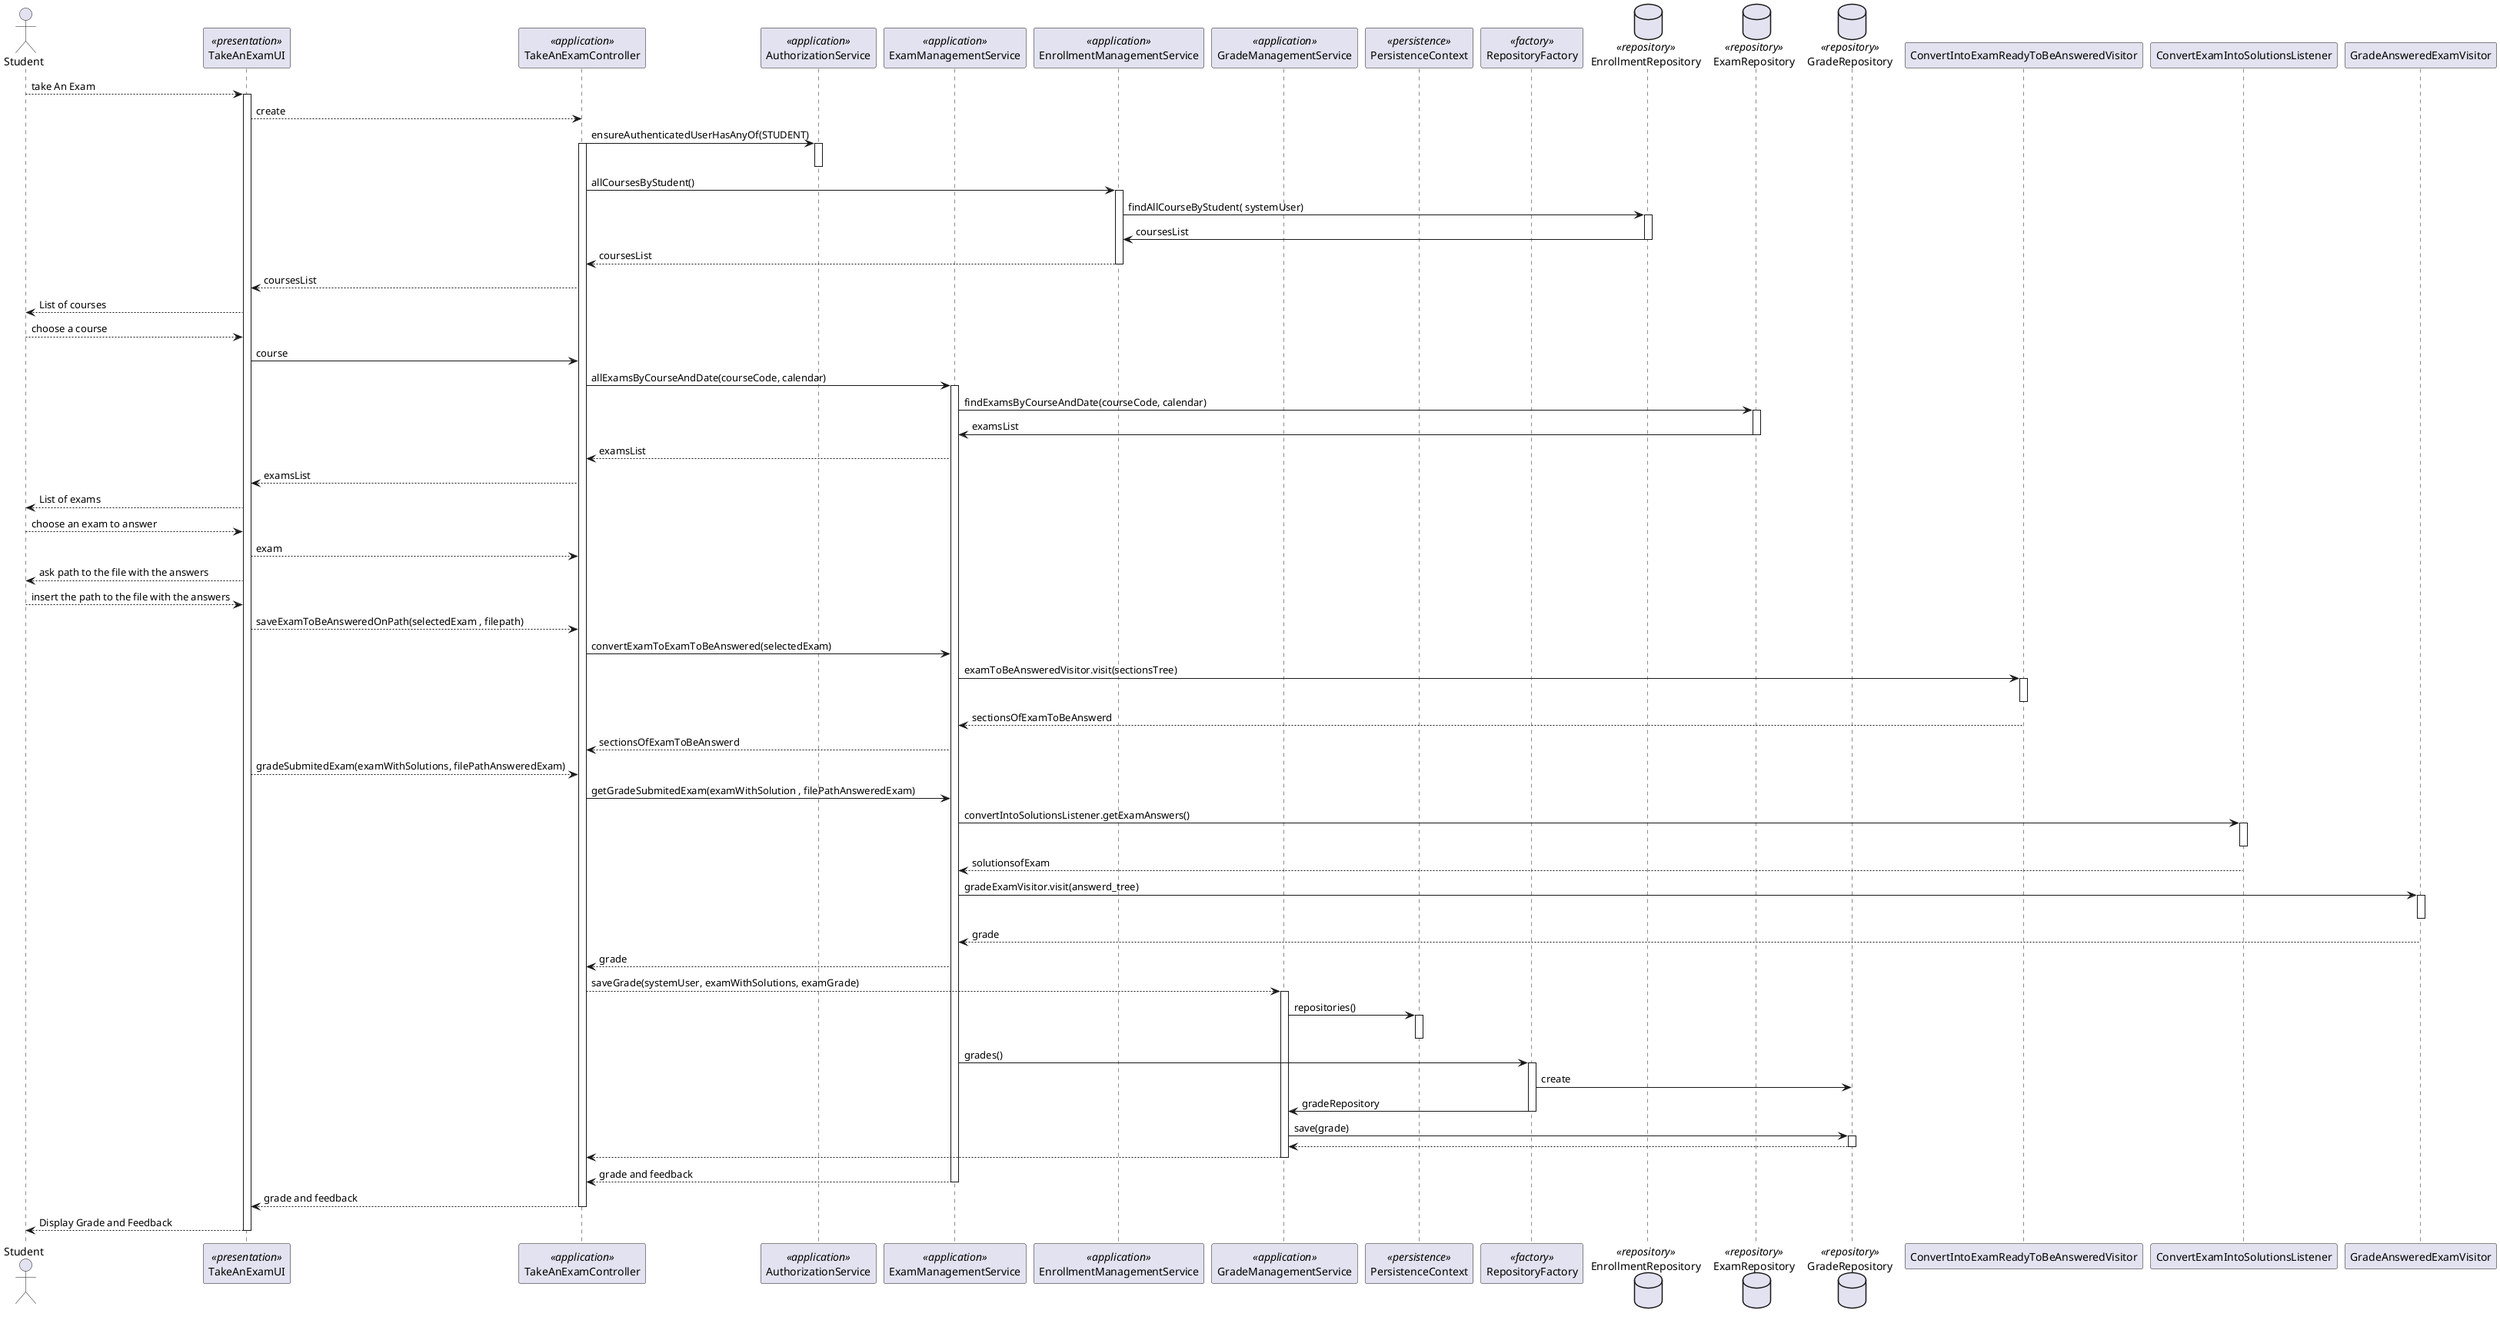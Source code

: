 @startuml use-case-realization.svg
 skinparam handwritten false
 skinparam packageStyle rect
 skinparam defaultFontName FG Virgil
 skinparam shadowing false

 actor Student as Actor
 participant TakeAnExamUI as UI <<presentation>>
 participant TakeAnExamController as Controller <<application>>
 participant AuthorizationService  as authz <<application>>
 participant ExamManagementService as examSvc <<application>>
 participant EnrollmentManagementService as enrollmentSvc <<application>>
 participant GradeManagementService as gradeSvc <<application>>

 participant PersistenceContext as Persistence <<persistence>>
 participant RepositoryFactory as Factory <<factory>>
 database EnrollmentRepository as EnrollmentRepository <<repository>>
 database ExamRepository as ExamRepository <<repository>>
 database GradeRepository as GradeRepository <<repository>>


 Actor --> UI: take An Exam
 activate UI

  UI --> Controller: create

Controller -> authz: ensureAuthenticatedUserHasAnyOf(STUDENT)
activate Controller
                activate authz
                deactivate authz
    Controller -> enrollmentSvc : allCoursesByStudent()

activate enrollmentSvc

enrollmentSvc -> EnrollmentRepository : findAllCourseByStudent( systemUser)
activate EnrollmentRepository

EnrollmentRepository -> enrollmentSvc : coursesList
deactivate EnrollmentRepository
enrollmentSvc --> Controller : coursesList
deactivate enrollmentSvc
Controller --> UI : coursesList
  UI --> Actor : List of courses
Actor --> UI: choose a course
UI -> Controller : course

  Controller -> examSvc :   allExamsByCourseAndDate(courseCode, calendar)

    activate examSvc

  examSvc  -> ExamRepository : findExamsByCourseAndDate(courseCode, calendar)

activate ExamRepository

  ExamRepository -> examSvc  : examsList

  deactivate ExamRepository
  examSvc  --> Controller : examsList

  Controller --> UI : examsList
  UI --> Actor : List of exams

Actor --> UI: choose an exam to answer

UI --> Controller: exam
UI-->Actor : ask path to the file with the answers
       Actor --> UI: insert the path to the file with the answers


 UI --> Controller:saveExamToBeAnsweredOnPath(selectedExam , filepath)

 Controller -> examSvc : convertExamToExamToBeAnswered(selectedExam)


examSvc -> ConvertIntoExamReadyToBeAnsweredVisitor: examToBeAnsweredVisitor.visit(sectionsTree)
 activate ConvertIntoExamReadyToBeAnsweredVisitor
                deactivate ConvertIntoExamReadyToBeAnsweredVisitor
ConvertIntoExamReadyToBeAnsweredVisitor --> examSvc : sectionsOfExamToBeAnswerd
examSvc --> Controller : sectionsOfExamToBeAnswerd

UI --> Controller: gradeSubmitedExam(examWithSolutions, filePathAnsweredExam)

 Controller -> examSvc :getGradeSubmitedExam(examWithSolution , filePathAnsweredExam)

examSvc -> ConvertExamIntoSolutionsListener: convertIntoSolutionsListener.getExamAnswers()
 activate ConvertExamIntoSolutionsListener
                deactivate ConvertExamIntoSolutionsListener
ConvertExamIntoSolutionsListener --> examSvc : solutionsofExam

examSvc -> GradeAnsweredExamVisitor: gradeExamVisitor.visit(answerd_tree)
activate GradeAnsweredExamVisitor
                deactivate GradeAnsweredExamVisitor
GradeAnsweredExamVisitor --> examSvc : grade

examSvc --> Controller : grade

Controller --> gradeSvc : saveGrade(systemUser, examWithSolutions, examGrade)
activate gradeSvc
       gradeSvc   -> Persistence : repositories()
                     activate Persistence

                     deactivate Persistence
                     examSvc -> Factory: grades()
                     activate Factory

                     Factory -> GradeRepository: create

                     Factory -> gradeSvc: gradeRepository
                     deactivate Factory

                     gradeSvc -> GradeRepository: save(grade)

                     activate GradeRepository

                     GradeRepository --> gradeSvc

                    deactivate GradeRepository
                    gradeSvc --> Controller
deactivate gradeSvc
 examSvc --> Controller : grade and feedback
deactivate examSvc

         Controller --> UI : grade and feedback
     deactivate Controller

         UI-->Actor : Display Grade and Feedback
 deactivate UI

 @enduml